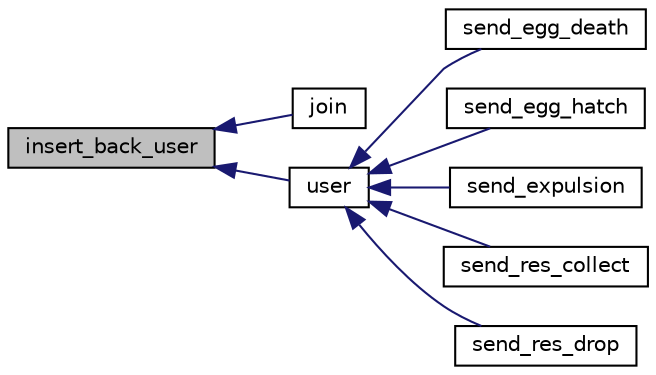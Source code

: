digraph "insert_back_user"
{
  edge [fontname="Helvetica",fontsize="10",labelfontname="Helvetica",labelfontsize="10"];
  node [fontname="Helvetica",fontsize="10",shape=record];
  rankdir="LR";
  Node40 [label="insert_back_user",height=0.2,width=0.4,color="black", fillcolor="grey75", style="filled", fontcolor="black"];
  Node40 -> Node41 [dir="back",color="midnightblue",fontsize="10",style="solid",fontname="Helvetica"];
  Node41 [label="join",height=0.2,width=0.4,color="black", fillcolor="white", style="filled",URL="$server_8h.html#a4477b4240ca31860ac231bee92c92c63"];
  Node40 -> Node42 [dir="back",color="midnightblue",fontsize="10",style="solid",fontname="Helvetica"];
  Node42 [label="user",height=0.2,width=0.4,color="black", fillcolor="white", style="filled",URL="$server_8h.html#ad327eb7104560eb158c432ff391b5591"];
  Node42 -> Node43 [dir="back",color="midnightblue",fontsize="10",style="solid",fontname="Helvetica"];
  Node43 [label="send_egg_death",height=0.2,width=0.4,color="black", fillcolor="white", style="filled",URL="$cmd__fcts_8h.html#a1d8253c7ee78f7acf111962489051c28"];
  Node42 -> Node44 [dir="back",color="midnightblue",fontsize="10",style="solid",fontname="Helvetica"];
  Node44 [label="send_egg_hatch",height=0.2,width=0.4,color="black", fillcolor="white", style="filled",URL="$cmd__fcts_8h.html#a8cb98edb1e27260238810bffec84a43e"];
  Node42 -> Node45 [dir="back",color="midnightblue",fontsize="10",style="solid",fontname="Helvetica"];
  Node45 [label="send_expulsion",height=0.2,width=0.4,color="black", fillcolor="white", style="filled",URL="$cmd__fcts_8h.html#a3835dbf2a480c07b38561e569da92de9"];
  Node42 -> Node46 [dir="back",color="midnightblue",fontsize="10",style="solid",fontname="Helvetica"];
  Node46 [label="send_res_collect",height=0.2,width=0.4,color="black", fillcolor="white", style="filled",URL="$cmd__fcts_8h.html#a367c7fb840a45d9f90cafd8fa3785f15"];
  Node42 -> Node47 [dir="back",color="midnightblue",fontsize="10",style="solid",fontname="Helvetica"];
  Node47 [label="send_res_drop",height=0.2,width=0.4,color="black", fillcolor="white", style="filled",URL="$cmd__fcts_8h.html#ae0d4f64c616f6a68e648350b632e1ab6"];
}
